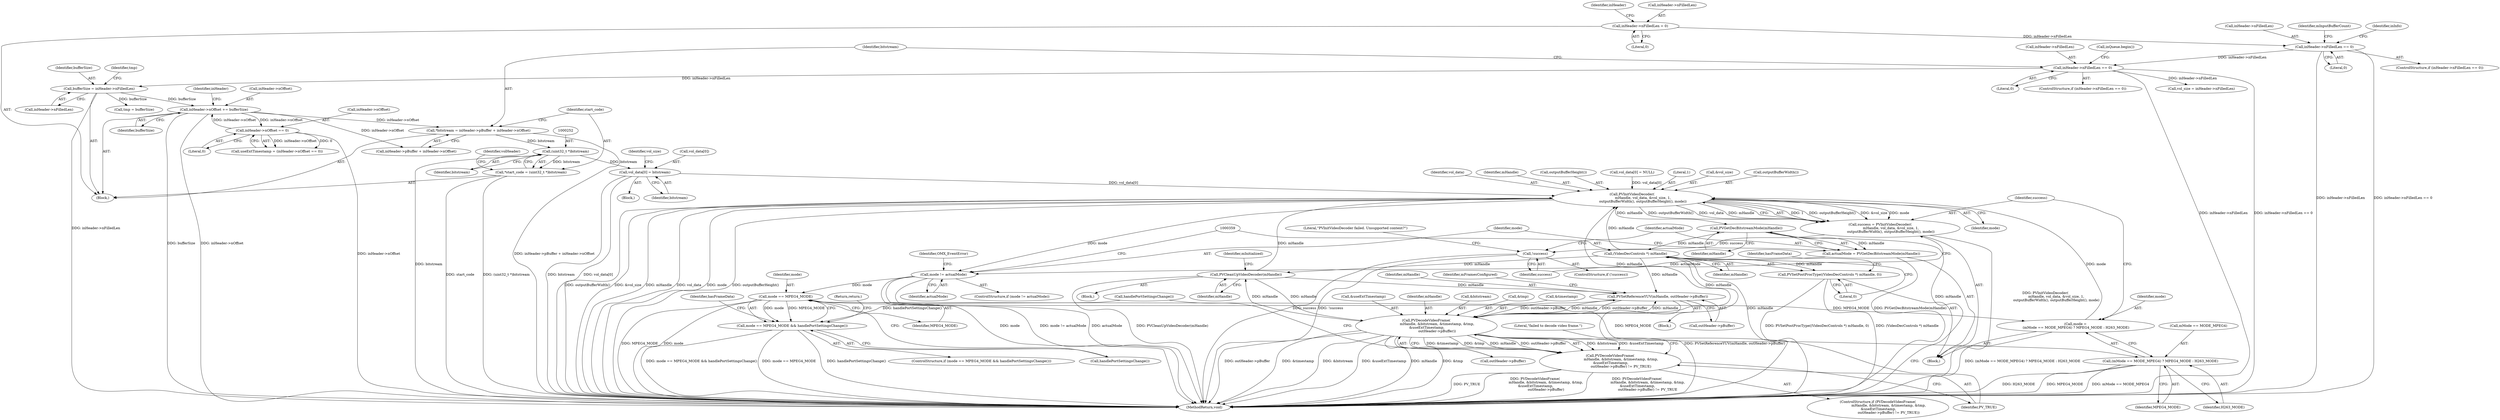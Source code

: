 digraph "0_Android_d2f47191538837e796e2b10c1ff7e1ee35f6e0ab@integer" {
"1000239" [label="(Call,*bitstream = inHeader->pBuffer + inHeader->nOffset)"];
"1000510" [label="(Call,inHeader->nOffset += bufferSize)"];
"1000461" [label="(Call,bufferSize = inHeader->nFilledLen)"];
"1000169" [label="(Call,inHeader->nFilledLen == 0)"];
"1000540" [label="(Call,inHeader->nFilledLen == 0)"];
"1000515" [label="(Call,inHeader->nFilledLen = 0)"];
"1000438" [label="(Call,inHeader->nOffset == 0)"];
"1000251" [label="(Call,(uint32_t *)bitstream)"];
"1000249" [label="(Call,*start_code = (uint32_t *)bitstream)"];
"1000292" [label="(Call,vol_data[0] = bitstream)"];
"1000314" [label="(Call,PVInitVideoDecoder(\n                    mHandle, vol_data, &vol_size, 1,\n                    outputBufferWidth(), outputBufferHeight(), mode))"];
"1000312" [label="(Call,success = PVInitVideoDecoder(\n                    mHandle, vol_data, &vol_size, 1,\n                    outputBufferWidth(), outputBufferHeight(), mode))"];
"1000324" [label="(Call,!success)"];
"1000341" [label="(Call,PVGetDecBitstreamMode(mHandle))"];
"1000339" [label="(Call,actualMode = PVGetDecBitstreamMode(mHandle))"];
"1000344" [label="(Call,mode != actualMode)"];
"1000400" [label="(Call,mode == MPEG4_MODE)"];
"1000303" [label="(Call,mode =\n (mMode == MODE_MPEG4) ? MPEG4_MODE : H263_MODE)"];
"1000305" [label="(Call,(mMode == MODE_MPEG4) ? MPEG4_MODE : H263_MODE)"];
"1000399" [label="(Call,mode == MPEG4_MODE && handlePortSettingsChange())"];
"1000358" [label="(Call,(VideoDecControls *) mHandle)"];
"1000264" [label="(Call,PVCleanUpVideoDecoder(mHandle))"];
"1000427" [label="(Call,PVSetReferenceYUV(mHandle, outHeader->pBuffer))"];
"1000472" [label="(Call,PVDecodeVideoFrame(\n                    mHandle, &bitstream, &timestamp, &tmp,\n &useExtTimestamp,\n                    outHeader->pBuffer))"];
"1000471" [label="(Call,PVDecodeVideoFrame(\n                    mHandle, &bitstream, &timestamp, &tmp,\n &useExtTimestamp,\n                    outHeader->pBuffer) != PV_TRUE)"];
"1000357" [label="(Call,PVSetPostProcType((VideoDecControls *) mHandle, 0))"];
"1000615" [label="(MethodReturn,void)"];
"1000173" [label="(Literal,0)"];
"1000433" [label="(Identifier,mFramesConfigured)"];
"1000169" [label="(Call,inHeader->nFilledLen == 0)"];
"1000168" [label="(ControlStructure,if (inHeader->nFilledLen == 0))"];
"1000467" [label="(Call,tmp = bufferSize)"];
"1000296" [label="(Identifier,bitstream)"];
"1000343" [label="(ControlStructure,if (mode != actualMode))"];
"1000485" [label="(Identifier,PV_TRUE)"];
"1000340" [label="(Identifier,actualMode)"];
"1000272" [label="(Block,)"];
"1000324" [label="(Call,!success)"];
"1000562" [label="(Identifier,mInputBufferCount)"];
"1000408" [label="(Identifier,hasFrameData)"];
"1000399" [label="(Call,mode == MPEG4_MODE && handlePortSettingsChange())"];
"1000345" [label="(Identifier,mode)"];
"1000319" [label="(Literal,1)"];
"1000400" [label="(Call,mode == MPEG4_MODE)"];
"1000304" [label="(Identifier,mode)"];
"1000461" [label="(Call,bufferSize = inHeader->nFilledLen)"];
"1000317" [label="(Call,&vol_size)"];
"1000263" [label="(Block,)"];
"1000129" [label="(Block,)"];
"1000523" [label="(Identifier,inHeader)"];
"1000306" [label="(Call,mMode == MODE_MPEG4)"];
"1000323" [label="(ControlStructure,if (!success))"];
"1000548" [label="(Identifier,inInfo)"];
"1000517" [label="(Identifier,inHeader)"];
"1000298" [label="(Identifier,vol_size)"];
"1000427" [label="(Call,PVSetReferenceYUV(mHandle, outHeader->pBuffer))"];
"1000357" [label="(Call,PVSetPostProcType((VideoDecControls *) mHandle, 0))"];
"1000325" [label="(Identifier,success)"];
"1000320" [label="(Call,outputBufferWidth())"];
"1000463" [label="(Call,inHeader->nFilledLen)"];
"1000462" [label="(Identifier,bufferSize)"];
"1000474" [label="(Call,&bitstream)"];
"1000322" [label="(Identifier,mode)"];
"1000468" [label="(Identifier,tmp)"];
"1000339" [label="(Call,actualMode = PVGetDecBitstreamMode(mHandle))"];
"1000402" [label="(Identifier,MPEG4_MODE)"];
"1000250" [label="(Identifier,start_code)"];
"1000342" [label="(Identifier,mHandle)"];
"1000265" [label="(Identifier,mHandle)"];
"1000316" [label="(Identifier,vol_data)"];
"1000305" [label="(Call,(mMode == MODE_MPEG4) ? MPEG4_MODE : H263_MODE)"];
"1000403" [label="(Call,handlePortSettingsChange())"];
"1000398" [label="(ControlStructure,if (mode == MPEG4_MODE && handlePortSettingsChange()))"];
"1000292" [label="(Call,vol_data[0] = bitstream)"];
"1000499" [label="(Call,handlePortSettingsChange())"];
"1000349" [label="(Identifier,OMX_EventError)"];
"1000241" [label="(Call,inHeader->pBuffer + inHeader->nOffset)"];
"1000314" [label="(Call,PVInitVideoDecoder(\n                    mHandle, vol_data, &vol_size, 1,\n                    outputBufferWidth(), outputBufferHeight(), mode))"];
"1000510" [label="(Call,inHeader->nOffset += bufferSize)"];
"1000472" [label="(Call,PVDecodeVideoFrame(\n                    mHandle, &bitstream, &timestamp, &tmp,\n &useExtTimestamp,\n                    outHeader->pBuffer))"];
"1000344" [label="(Call,mode != actualMode)"];
"1000541" [label="(Call,inHeader->nFilledLen)"];
"1000267" [label="(Identifier,mInitialized)"];
"1000346" [label="(Identifier,actualMode)"];
"1000488" [label="(Literal,\"failed to decode video frame.\")"];
"1000309" [label="(Identifier,MPEG4_MODE)"];
"1000478" [label="(Call,&tmp)"];
"1000514" [label="(Identifier,bufferSize)"];
"1000476" [label="(Call,&timestamp)"];
"1000539" [label="(ControlStructure,if (inHeader->nFilledLen == 0))"];
"1000303" [label="(Call,mode =\n (mMode == MODE_MPEG4) ? MPEG4_MODE : H263_MODE)"];
"1000544" [label="(Literal,0)"];
"1000240" [label="(Identifier,bitstream)"];
"1000511" [label="(Call,inHeader->nOffset)"];
"1000253" [label="(Identifier,bitstream)"];
"1000170" [label="(Call,inHeader->nFilledLen)"];
"1000429" [label="(Call,outHeader->pBuffer)"];
"1000264" [label="(Call,PVCleanUpVideoDecoder(mHandle))"];
"1000471" [label="(Call,PVDecodeVideoFrame(\n                    mHandle, &bitstream, &timestamp, &tmp,\n &useExtTimestamp,\n                    outHeader->pBuffer) != PV_TRUE)"];
"1000297" [label="(Call,vol_size = inHeader->nFilledLen)"];
"1000360" [label="(Identifier,mHandle)"];
"1000361" [label="(Literal,0)"];
"1000439" [label="(Call,inHeader->nOffset)"];
"1000249" [label="(Call,*start_code = (uint32_t *)bitstream)"];
"1000401" [label="(Identifier,mode)"];
"1000315" [label="(Identifier,mHandle)"];
"1000442" [label="(Literal,0)"];
"1000310" [label="(Identifier,H263_MODE)"];
"1000256" [label="(Identifier,volHeader)"];
"1000470" [label="(ControlStructure,if (PVDecodeVideoFrame(\n                    mHandle, &bitstream, &timestamp, &tmp,\n &useExtTimestamp,\n                    outHeader->pBuffer) != PV_TRUE))"];
"1000482" [label="(Call,outHeader->pBuffer)"];
"1000251" [label="(Call,(uint32_t *)bitstream)"];
"1000313" [label="(Identifier,success)"];
"1000364" [label="(Identifier,hasFrameData)"];
"1000321" [label="(Call,outputBufferHeight())"];
"1000480" [label="(Call,&useExtTimestamp)"];
"1000239" [label="(Call,*bitstream = inHeader->pBuffer + inHeader->nOffset)"];
"1000176" [label="(Call,inQueue.begin())"];
"1000540" [label="(Call,inHeader->nFilledLen == 0)"];
"1000358" [label="(Call,(VideoDecControls *) mHandle)"];
"1000414" [label="(Block,)"];
"1000405" [label="(Return,return;)"];
"1000436" [label="(Call,useExtTimestamp = (inHeader->nOffset == 0))"];
"1000438" [label="(Call,inHeader->nOffset == 0)"];
"1000278" [label="(Call,vol_data[0] = NULL)"];
"1000328" [label="(Literal,\"PVInitVideoDecoder failed. Unsupported content?\")"];
"1000519" [label="(Literal,0)"];
"1000428" [label="(Identifier,mHandle)"];
"1000473" [label="(Identifier,mHandle)"];
"1000341" [label="(Call,PVGetDecBitstreamMode(mHandle))"];
"1000516" [label="(Call,inHeader->nFilledLen)"];
"1000515" [label="(Call,inHeader->nFilledLen = 0)"];
"1000291" [label="(Block,)"];
"1000293" [label="(Call,vol_data[0])"];
"1000312" [label="(Call,success = PVInitVideoDecoder(\n                    mHandle, vol_data, &vol_size, 1,\n                    outputBufferWidth(), outputBufferHeight(), mode))"];
"1000239" -> "1000129"  [label="AST: "];
"1000239" -> "1000241"  [label="CFG: "];
"1000240" -> "1000239"  [label="AST: "];
"1000241" -> "1000239"  [label="AST: "];
"1000250" -> "1000239"  [label="CFG: "];
"1000239" -> "1000615"  [label="DDG: inHeader->pBuffer + inHeader->nOffset"];
"1000510" -> "1000239"  [label="DDG: inHeader->nOffset"];
"1000239" -> "1000251"  [label="DDG: bitstream"];
"1000510" -> "1000129"  [label="AST: "];
"1000510" -> "1000514"  [label="CFG: "];
"1000511" -> "1000510"  [label="AST: "];
"1000514" -> "1000510"  [label="AST: "];
"1000517" -> "1000510"  [label="CFG: "];
"1000510" -> "1000615"  [label="DDG: bufferSize"];
"1000510" -> "1000615"  [label="DDG: inHeader->nOffset"];
"1000510" -> "1000241"  [label="DDG: inHeader->nOffset"];
"1000510" -> "1000438"  [label="DDG: inHeader->nOffset"];
"1000461" -> "1000510"  [label="DDG: bufferSize"];
"1000438" -> "1000510"  [label="DDG: inHeader->nOffset"];
"1000461" -> "1000129"  [label="AST: "];
"1000461" -> "1000463"  [label="CFG: "];
"1000462" -> "1000461"  [label="AST: "];
"1000463" -> "1000461"  [label="AST: "];
"1000468" -> "1000461"  [label="CFG: "];
"1000461" -> "1000615"  [label="DDG: inHeader->nFilledLen"];
"1000169" -> "1000461"  [label="DDG: inHeader->nFilledLen"];
"1000461" -> "1000467"  [label="DDG: bufferSize"];
"1000169" -> "1000168"  [label="AST: "];
"1000169" -> "1000173"  [label="CFG: "];
"1000170" -> "1000169"  [label="AST: "];
"1000173" -> "1000169"  [label="AST: "];
"1000176" -> "1000169"  [label="CFG: "];
"1000240" -> "1000169"  [label="CFG: "];
"1000169" -> "1000615"  [label="DDG: inHeader->nFilledLen == 0"];
"1000169" -> "1000615"  [label="DDG: inHeader->nFilledLen"];
"1000540" -> "1000169"  [label="DDG: inHeader->nFilledLen"];
"1000169" -> "1000297"  [label="DDG: inHeader->nFilledLen"];
"1000540" -> "1000539"  [label="AST: "];
"1000540" -> "1000544"  [label="CFG: "];
"1000541" -> "1000540"  [label="AST: "];
"1000544" -> "1000540"  [label="AST: "];
"1000548" -> "1000540"  [label="CFG: "];
"1000562" -> "1000540"  [label="CFG: "];
"1000540" -> "1000615"  [label="DDG: inHeader->nFilledLen == 0"];
"1000540" -> "1000615"  [label="DDG: inHeader->nFilledLen"];
"1000515" -> "1000540"  [label="DDG: inHeader->nFilledLen"];
"1000515" -> "1000129"  [label="AST: "];
"1000515" -> "1000519"  [label="CFG: "];
"1000516" -> "1000515"  [label="AST: "];
"1000519" -> "1000515"  [label="AST: "];
"1000523" -> "1000515"  [label="CFG: "];
"1000438" -> "1000436"  [label="AST: "];
"1000438" -> "1000442"  [label="CFG: "];
"1000439" -> "1000438"  [label="AST: "];
"1000442" -> "1000438"  [label="AST: "];
"1000436" -> "1000438"  [label="CFG: "];
"1000438" -> "1000615"  [label="DDG: inHeader->nOffset"];
"1000438" -> "1000436"  [label="DDG: inHeader->nOffset"];
"1000438" -> "1000436"  [label="DDG: 0"];
"1000251" -> "1000249"  [label="AST: "];
"1000251" -> "1000253"  [label="CFG: "];
"1000252" -> "1000251"  [label="AST: "];
"1000253" -> "1000251"  [label="AST: "];
"1000249" -> "1000251"  [label="CFG: "];
"1000251" -> "1000615"  [label="DDG: bitstream"];
"1000251" -> "1000249"  [label="DDG: bitstream"];
"1000251" -> "1000292"  [label="DDG: bitstream"];
"1000249" -> "1000129"  [label="AST: "];
"1000250" -> "1000249"  [label="AST: "];
"1000256" -> "1000249"  [label="CFG: "];
"1000249" -> "1000615"  [label="DDG: (uint32_t *)bitstream"];
"1000249" -> "1000615"  [label="DDG: start_code"];
"1000292" -> "1000291"  [label="AST: "];
"1000292" -> "1000296"  [label="CFG: "];
"1000293" -> "1000292"  [label="AST: "];
"1000296" -> "1000292"  [label="AST: "];
"1000298" -> "1000292"  [label="CFG: "];
"1000292" -> "1000615"  [label="DDG: vol_data[0]"];
"1000292" -> "1000615"  [label="DDG: bitstream"];
"1000292" -> "1000314"  [label="DDG: vol_data[0]"];
"1000314" -> "1000312"  [label="AST: "];
"1000314" -> "1000322"  [label="CFG: "];
"1000315" -> "1000314"  [label="AST: "];
"1000316" -> "1000314"  [label="AST: "];
"1000317" -> "1000314"  [label="AST: "];
"1000319" -> "1000314"  [label="AST: "];
"1000320" -> "1000314"  [label="AST: "];
"1000321" -> "1000314"  [label="AST: "];
"1000322" -> "1000314"  [label="AST: "];
"1000312" -> "1000314"  [label="CFG: "];
"1000314" -> "1000615"  [label="DDG: mHandle"];
"1000314" -> "1000615"  [label="DDG: vol_data"];
"1000314" -> "1000615"  [label="DDG: mode"];
"1000314" -> "1000615"  [label="DDG: outputBufferHeight()"];
"1000314" -> "1000615"  [label="DDG: outputBufferWidth()"];
"1000314" -> "1000615"  [label="DDG: &vol_size"];
"1000314" -> "1000312"  [label="DDG: 1"];
"1000314" -> "1000312"  [label="DDG: outputBufferHeight()"];
"1000314" -> "1000312"  [label="DDG: &vol_size"];
"1000314" -> "1000312"  [label="DDG: mode"];
"1000314" -> "1000312"  [label="DDG: outputBufferWidth()"];
"1000314" -> "1000312"  [label="DDG: vol_data"];
"1000314" -> "1000312"  [label="DDG: mHandle"];
"1000264" -> "1000314"  [label="DDG: mHandle"];
"1000358" -> "1000314"  [label="DDG: mHandle"];
"1000472" -> "1000314"  [label="DDG: mHandle"];
"1000278" -> "1000314"  [label="DDG: vol_data[0]"];
"1000303" -> "1000314"  [label="DDG: mode"];
"1000314" -> "1000341"  [label="DDG: mHandle"];
"1000314" -> "1000344"  [label="DDG: mode"];
"1000312" -> "1000272"  [label="AST: "];
"1000313" -> "1000312"  [label="AST: "];
"1000325" -> "1000312"  [label="CFG: "];
"1000312" -> "1000615"  [label="DDG: PVInitVideoDecoder(\n                    mHandle, vol_data, &vol_size, 1,\n                    outputBufferWidth(), outputBufferHeight(), mode)"];
"1000312" -> "1000324"  [label="DDG: success"];
"1000324" -> "1000323"  [label="AST: "];
"1000324" -> "1000325"  [label="CFG: "];
"1000325" -> "1000324"  [label="AST: "];
"1000328" -> "1000324"  [label="CFG: "];
"1000340" -> "1000324"  [label="CFG: "];
"1000324" -> "1000615"  [label="DDG: !success"];
"1000324" -> "1000615"  [label="DDG: success"];
"1000341" -> "1000339"  [label="AST: "];
"1000341" -> "1000342"  [label="CFG: "];
"1000342" -> "1000341"  [label="AST: "];
"1000339" -> "1000341"  [label="CFG: "];
"1000341" -> "1000615"  [label="DDG: mHandle"];
"1000341" -> "1000339"  [label="DDG: mHandle"];
"1000341" -> "1000358"  [label="DDG: mHandle"];
"1000339" -> "1000272"  [label="AST: "];
"1000340" -> "1000339"  [label="AST: "];
"1000345" -> "1000339"  [label="CFG: "];
"1000339" -> "1000615"  [label="DDG: PVGetDecBitstreamMode(mHandle)"];
"1000339" -> "1000344"  [label="DDG: actualMode"];
"1000344" -> "1000343"  [label="AST: "];
"1000344" -> "1000346"  [label="CFG: "];
"1000345" -> "1000344"  [label="AST: "];
"1000346" -> "1000344"  [label="AST: "];
"1000349" -> "1000344"  [label="CFG: "];
"1000359" -> "1000344"  [label="CFG: "];
"1000344" -> "1000615"  [label="DDG: mode != actualMode"];
"1000344" -> "1000615"  [label="DDG: actualMode"];
"1000344" -> "1000615"  [label="DDG: mode"];
"1000344" -> "1000400"  [label="DDG: mode"];
"1000400" -> "1000399"  [label="AST: "];
"1000400" -> "1000402"  [label="CFG: "];
"1000401" -> "1000400"  [label="AST: "];
"1000402" -> "1000400"  [label="AST: "];
"1000403" -> "1000400"  [label="CFG: "];
"1000399" -> "1000400"  [label="CFG: "];
"1000400" -> "1000615"  [label="DDG: mode"];
"1000400" -> "1000615"  [label="DDG: MPEG4_MODE"];
"1000400" -> "1000303"  [label="DDG: MPEG4_MODE"];
"1000400" -> "1000305"  [label="DDG: MPEG4_MODE"];
"1000400" -> "1000399"  [label="DDG: mode"];
"1000400" -> "1000399"  [label="DDG: MPEG4_MODE"];
"1000303" -> "1000272"  [label="AST: "];
"1000303" -> "1000305"  [label="CFG: "];
"1000304" -> "1000303"  [label="AST: "];
"1000305" -> "1000303"  [label="AST: "];
"1000313" -> "1000303"  [label="CFG: "];
"1000303" -> "1000615"  [label="DDG: (mMode == MODE_MPEG4) ? MPEG4_MODE : H263_MODE"];
"1000305" -> "1000309"  [label="CFG: "];
"1000305" -> "1000310"  [label="CFG: "];
"1000306" -> "1000305"  [label="AST: "];
"1000309" -> "1000305"  [label="AST: "];
"1000310" -> "1000305"  [label="AST: "];
"1000305" -> "1000615"  [label="DDG: H263_MODE"];
"1000305" -> "1000615"  [label="DDG: MPEG4_MODE"];
"1000305" -> "1000615"  [label="DDG: mMode == MODE_MPEG4"];
"1000399" -> "1000398"  [label="AST: "];
"1000399" -> "1000403"  [label="CFG: "];
"1000403" -> "1000399"  [label="AST: "];
"1000405" -> "1000399"  [label="CFG: "];
"1000408" -> "1000399"  [label="CFG: "];
"1000399" -> "1000615"  [label="DDG: handlePortSettingsChange()"];
"1000399" -> "1000615"  [label="DDG: mode == MPEG4_MODE"];
"1000399" -> "1000615"  [label="DDG: mode == MPEG4_MODE && handlePortSettingsChange()"];
"1000499" -> "1000399"  [label="DDG: handlePortSettingsChange()"];
"1000358" -> "1000357"  [label="AST: "];
"1000358" -> "1000360"  [label="CFG: "];
"1000359" -> "1000358"  [label="AST: "];
"1000360" -> "1000358"  [label="AST: "];
"1000361" -> "1000358"  [label="CFG: "];
"1000358" -> "1000615"  [label="DDG: mHandle"];
"1000358" -> "1000264"  [label="DDG: mHandle"];
"1000358" -> "1000357"  [label="DDG: mHandle"];
"1000358" -> "1000427"  [label="DDG: mHandle"];
"1000358" -> "1000472"  [label="DDG: mHandle"];
"1000264" -> "1000263"  [label="AST: "];
"1000264" -> "1000265"  [label="CFG: "];
"1000265" -> "1000264"  [label="AST: "];
"1000267" -> "1000264"  [label="CFG: "];
"1000264" -> "1000615"  [label="DDG: PVCleanUpVideoDecoder(mHandle)"];
"1000472" -> "1000264"  [label="DDG: mHandle"];
"1000264" -> "1000427"  [label="DDG: mHandle"];
"1000264" -> "1000472"  [label="DDG: mHandle"];
"1000427" -> "1000414"  [label="AST: "];
"1000427" -> "1000429"  [label="CFG: "];
"1000428" -> "1000427"  [label="AST: "];
"1000429" -> "1000427"  [label="AST: "];
"1000433" -> "1000427"  [label="CFG: "];
"1000427" -> "1000615"  [label="DDG: PVSetReferenceYUV(mHandle, outHeader->pBuffer)"];
"1000472" -> "1000427"  [label="DDG: mHandle"];
"1000472" -> "1000427"  [label="DDG: outHeader->pBuffer"];
"1000427" -> "1000472"  [label="DDG: mHandle"];
"1000427" -> "1000472"  [label="DDG: outHeader->pBuffer"];
"1000472" -> "1000471"  [label="AST: "];
"1000472" -> "1000482"  [label="CFG: "];
"1000473" -> "1000472"  [label="AST: "];
"1000474" -> "1000472"  [label="AST: "];
"1000476" -> "1000472"  [label="AST: "];
"1000478" -> "1000472"  [label="AST: "];
"1000480" -> "1000472"  [label="AST: "];
"1000482" -> "1000472"  [label="AST: "];
"1000485" -> "1000472"  [label="CFG: "];
"1000472" -> "1000615"  [label="DDG: &timestamp"];
"1000472" -> "1000615"  [label="DDG: &bitstream"];
"1000472" -> "1000615"  [label="DDG: &useExtTimestamp"];
"1000472" -> "1000615"  [label="DDG: mHandle"];
"1000472" -> "1000615"  [label="DDG: &tmp"];
"1000472" -> "1000615"  [label="DDG: outHeader->pBuffer"];
"1000472" -> "1000471"  [label="DDG: &bitstream"];
"1000472" -> "1000471"  [label="DDG: &useExtTimestamp"];
"1000472" -> "1000471"  [label="DDG: &timestamp"];
"1000472" -> "1000471"  [label="DDG: &tmp"];
"1000472" -> "1000471"  [label="DDG: mHandle"];
"1000472" -> "1000471"  [label="DDG: outHeader->pBuffer"];
"1000471" -> "1000470"  [label="AST: "];
"1000471" -> "1000485"  [label="CFG: "];
"1000485" -> "1000471"  [label="AST: "];
"1000488" -> "1000471"  [label="CFG: "];
"1000499" -> "1000471"  [label="CFG: "];
"1000471" -> "1000615"  [label="DDG: PVDecodeVideoFrame(\n                    mHandle, &bitstream, &timestamp, &tmp,\n &useExtTimestamp,\n                    outHeader->pBuffer)"];
"1000471" -> "1000615"  [label="DDG: PVDecodeVideoFrame(\n                    mHandle, &bitstream, &timestamp, &tmp,\n &useExtTimestamp,\n                    outHeader->pBuffer) != PV_TRUE"];
"1000471" -> "1000615"  [label="DDG: PV_TRUE"];
"1000357" -> "1000272"  [label="AST: "];
"1000357" -> "1000361"  [label="CFG: "];
"1000361" -> "1000357"  [label="AST: "];
"1000364" -> "1000357"  [label="CFG: "];
"1000357" -> "1000615"  [label="DDG: PVSetPostProcType((VideoDecControls *) mHandle, 0)"];
"1000357" -> "1000615"  [label="DDG: (VideoDecControls *) mHandle"];
}
